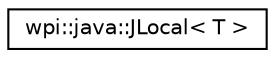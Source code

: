 digraph "Graphical Class Hierarchy"
{
  edge [fontname="Helvetica",fontsize="10",labelfontname="Helvetica",labelfontsize="10"];
  node [fontname="Helvetica",fontsize="10",shape=record];
  rankdir="LR";
  Node1 [label="wpi::java::JLocal\< T \>",height=0.2,width=0.4,color="black", fillcolor="white", style="filled",URL="$classwpi_1_1java_1_1JLocal.html"];
}
